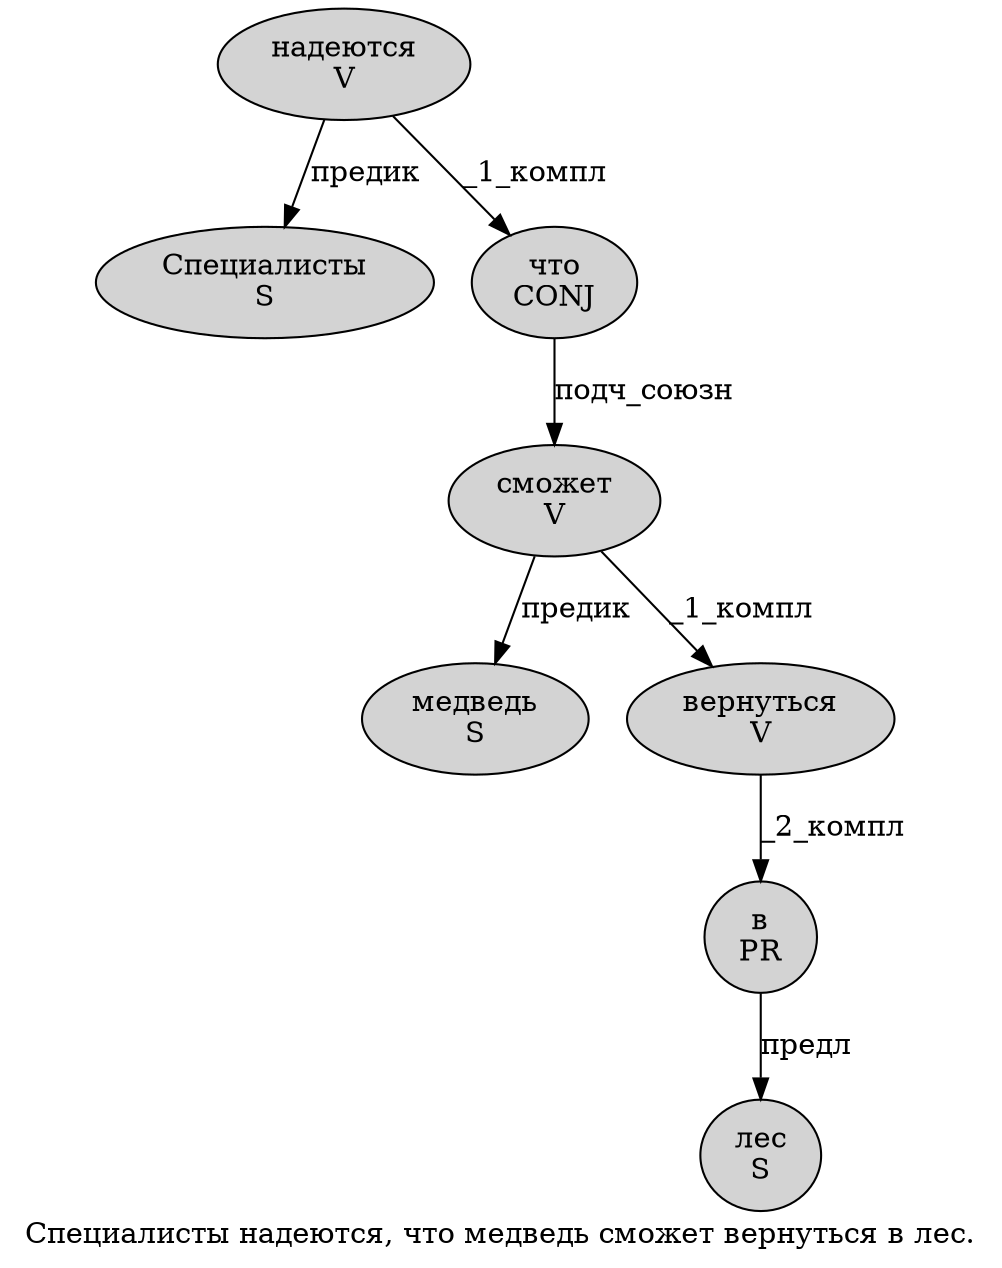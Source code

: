 digraph SENTENCE_40 {
	graph [label="Специалисты надеются, что медведь сможет вернуться в лес."]
	node [style=filled]
		0 [label="Специалисты
S" color="" fillcolor=lightgray penwidth=1 shape=ellipse]
		1 [label="надеются
V" color="" fillcolor=lightgray penwidth=1 shape=ellipse]
		3 [label="что
CONJ" color="" fillcolor=lightgray penwidth=1 shape=ellipse]
		4 [label="медведь
S" color="" fillcolor=lightgray penwidth=1 shape=ellipse]
		5 [label="сможет
V" color="" fillcolor=lightgray penwidth=1 shape=ellipse]
		6 [label="вернуться
V" color="" fillcolor=lightgray penwidth=1 shape=ellipse]
		7 [label="в
PR" color="" fillcolor=lightgray penwidth=1 shape=ellipse]
		8 [label="лес
S" color="" fillcolor=lightgray penwidth=1 shape=ellipse]
			7 -> 8 [label="предл"]
			1 -> 0 [label="предик"]
			1 -> 3 [label="_1_компл"]
			3 -> 5 [label="подч_союзн"]
			6 -> 7 [label="_2_компл"]
			5 -> 4 [label="предик"]
			5 -> 6 [label="_1_компл"]
}